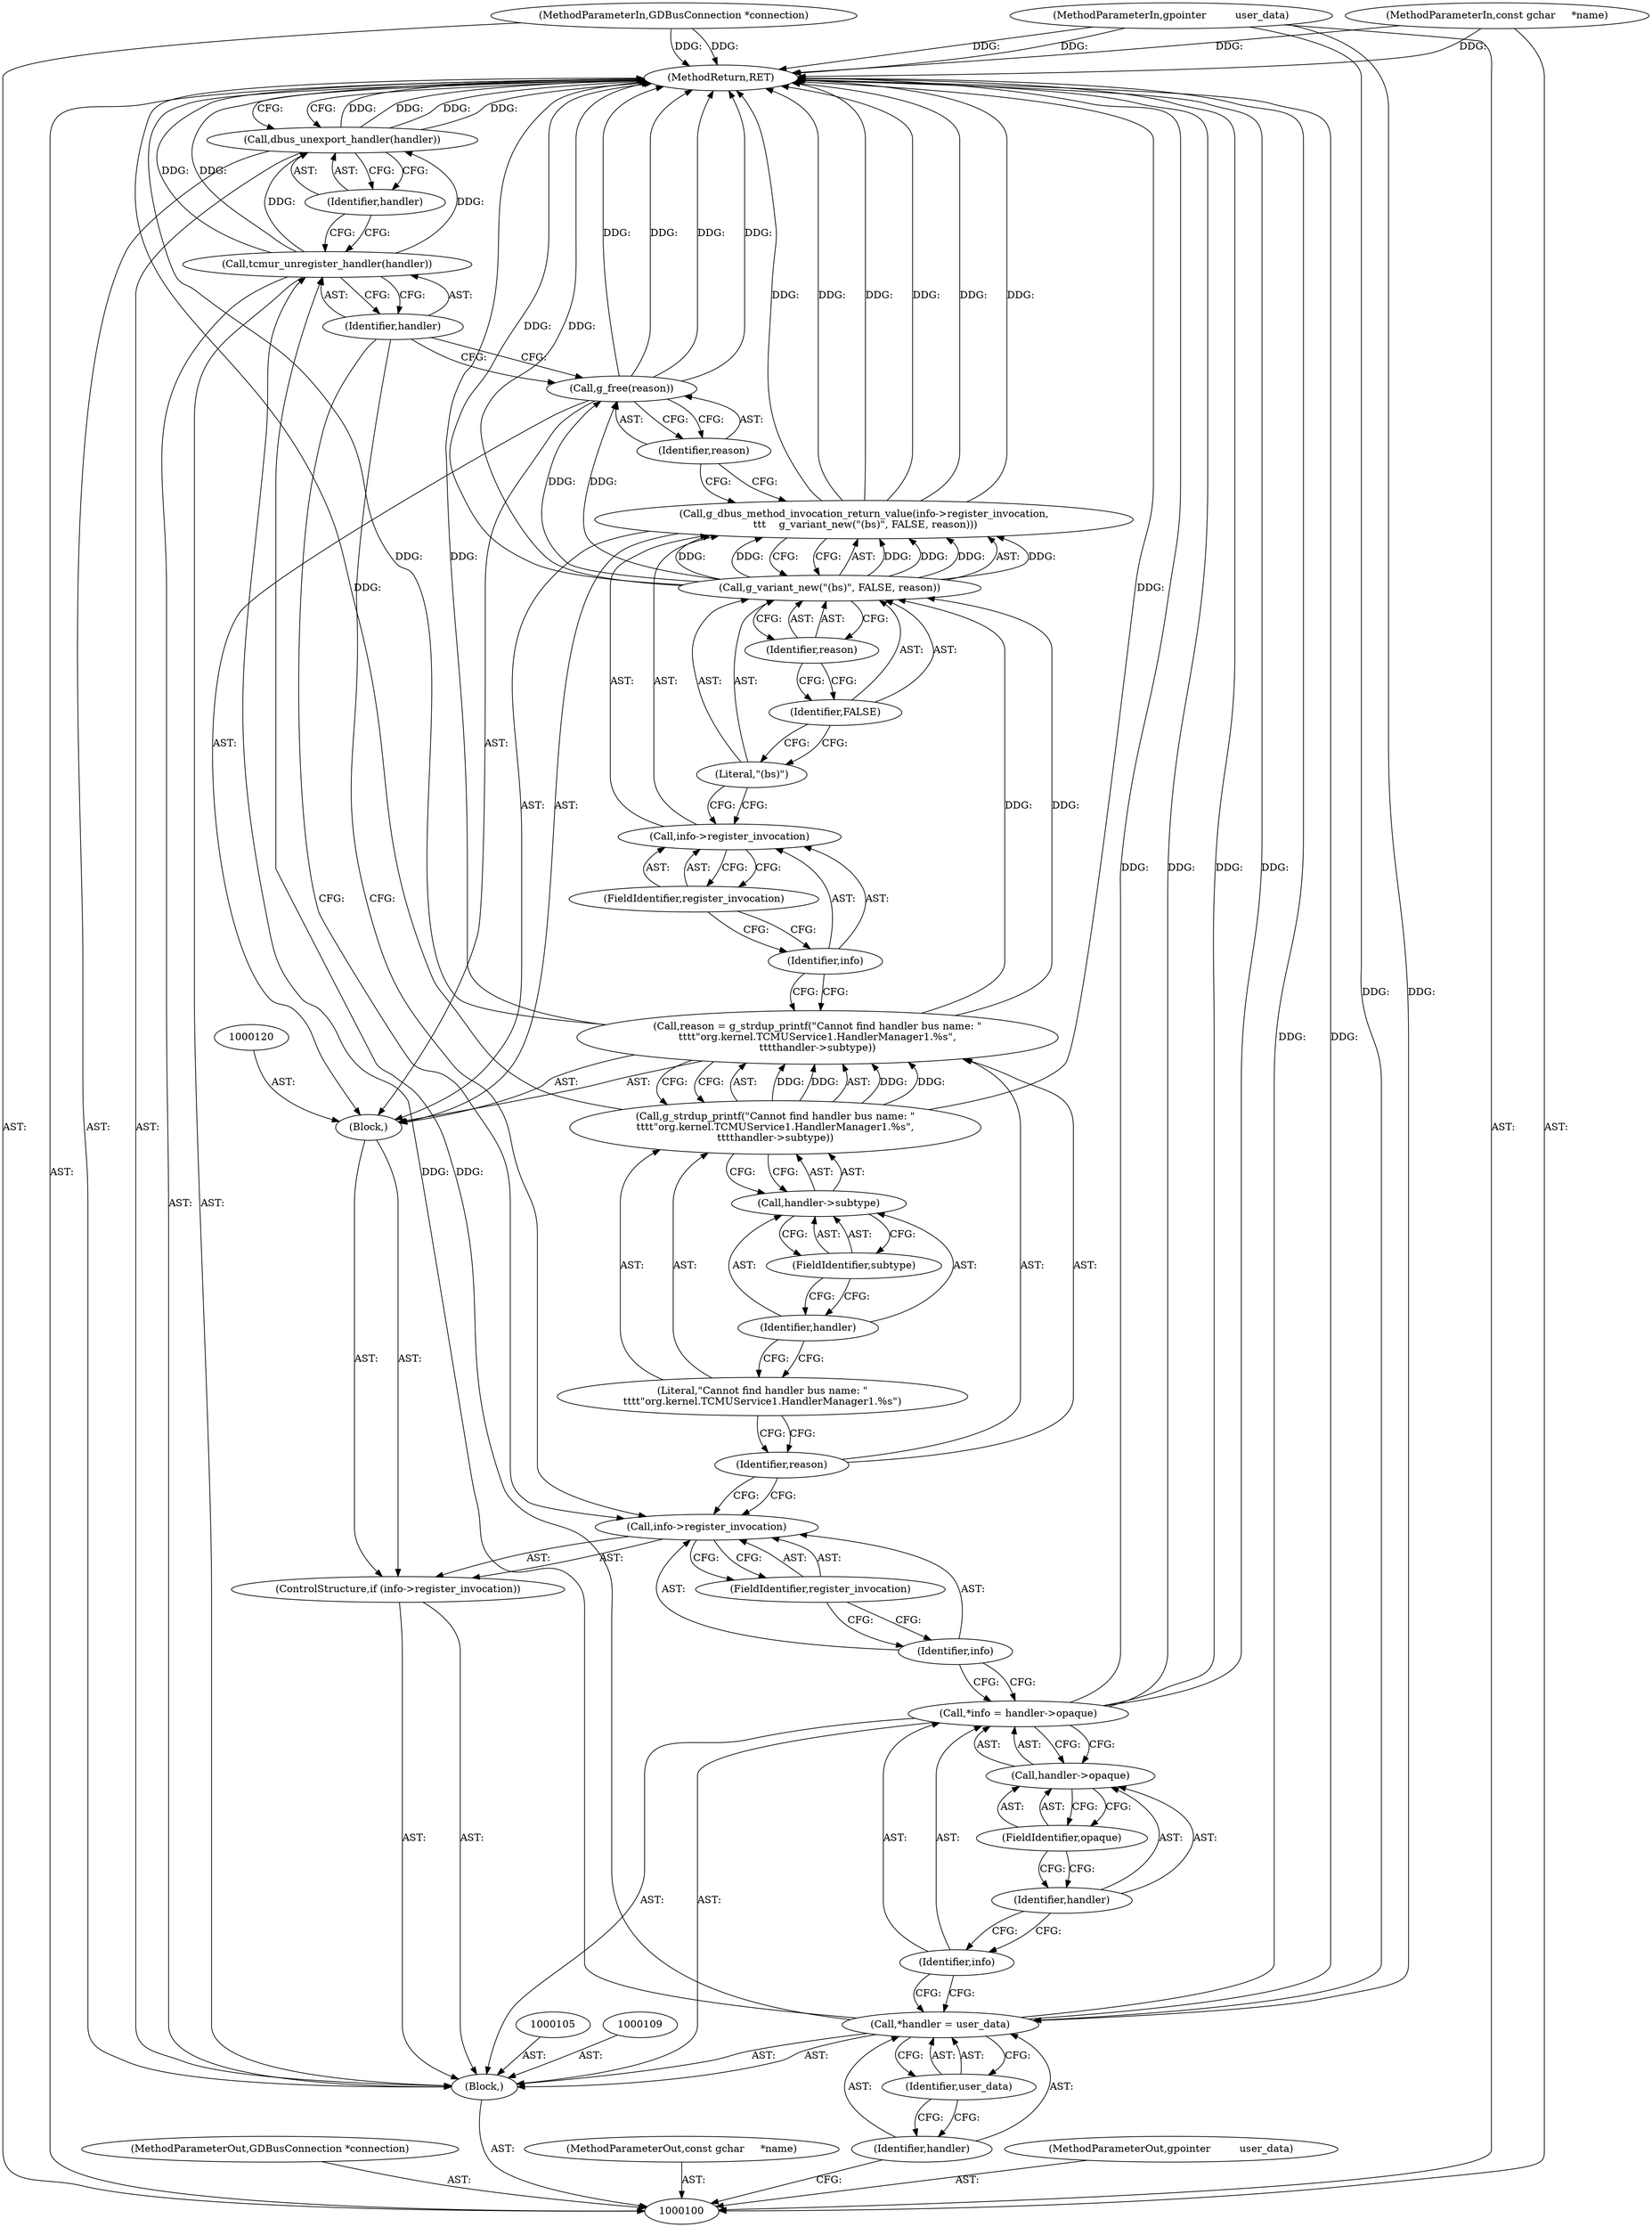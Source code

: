 digraph "1_tcmu-runner_bb80e9c7a798f035768260ebdadffb6eb0786178_0" {
"1000142" [label="(MethodReturn,RET)"];
"1000101" [label="(MethodParameterIn,GDBusConnection *connection)"];
"1000191" [label="(MethodParameterOut,GDBusConnection *connection)"];
"1000123" [label="(Call,g_strdup_printf(\"Cannot find handler bus name: \"\n\t\t\t\t\"org.kernel.TCMUService1.HandlerManager1.%s\",\n\t\t\t\thandler->subtype))"];
"1000121" [label="(Call,reason = g_strdup_printf(\"Cannot find handler bus name: \"\n\t\t\t\t\"org.kernel.TCMUService1.HandlerManager1.%s\",\n\t\t\t\thandler->subtype))"];
"1000122" [label="(Identifier,reason)"];
"1000124" [label="(Literal,\"Cannot find handler bus name: \"\n\t\t\t\t\"org.kernel.TCMUService1.HandlerManager1.%s\")"];
"1000127" [label="(FieldIdentifier,subtype)"];
"1000125" [label="(Call,handler->subtype)"];
"1000126" [label="(Identifier,handler)"];
"1000128" [label="(Call,g_dbus_method_invocation_return_value(info->register_invocation,\n \t\t\t    g_variant_new(\"(bs)\", FALSE, reason)))"];
"1000129" [label="(Call,info->register_invocation)"];
"1000130" [label="(Identifier,info)"];
"1000131" [label="(FieldIdentifier,register_invocation)"];
"1000133" [label="(Literal,\"(bs)\")"];
"1000134" [label="(Identifier,FALSE)"];
"1000135" [label="(Identifier,reason)"];
"1000132" [label="(Call,g_variant_new(\"(bs)\", FALSE, reason))"];
"1000137" [label="(Identifier,reason)"];
"1000136" [label="(Call,g_free(reason))"];
"1000138" [label="(Call,tcmur_unregister_handler(handler))"];
"1000139" [label="(Identifier,handler)"];
"1000140" [label="(Call,dbus_unexport_handler(handler))"];
"1000141" [label="(Identifier,handler)"];
"1000102" [label="(MethodParameterIn,const gchar     *name)"];
"1000192" [label="(MethodParameterOut,const gchar     *name)"];
"1000103" [label="(MethodParameterIn,gpointer         user_data)"];
"1000193" [label="(MethodParameterOut,gpointer         user_data)"];
"1000104" [label="(Block,)"];
"1000106" [label="(Call,*handler = user_data)"];
"1000107" [label="(Identifier,handler)"];
"1000108" [label="(Identifier,user_data)"];
"1000110" [label="(Call,*info = handler->opaque)"];
"1000111" [label="(Identifier,info)"];
"1000112" [label="(Call,handler->opaque)"];
"1000113" [label="(Identifier,handler)"];
"1000114" [label="(FieldIdentifier,opaque)"];
"1000115" [label="(ControlStructure,if (info->register_invocation))"];
"1000118" [label="(FieldIdentifier,register_invocation)"];
"1000116" [label="(Call,info->register_invocation)"];
"1000117" [label="(Identifier,info)"];
"1000119" [label="(Block,)"];
"1000142" -> "1000100"  [label="AST: "];
"1000142" -> "1000140"  [label="CFG: "];
"1000123" -> "1000142"  [label="DDG: "];
"1000106" -> "1000142"  [label="DDG: "];
"1000140" -> "1000142"  [label="DDG: "];
"1000140" -> "1000142"  [label="DDG: "];
"1000136" -> "1000142"  [label="DDG: "];
"1000136" -> "1000142"  [label="DDG: "];
"1000110" -> "1000142"  [label="DDG: "];
"1000110" -> "1000142"  [label="DDG: "];
"1000121" -> "1000142"  [label="DDG: "];
"1000128" -> "1000142"  [label="DDG: "];
"1000128" -> "1000142"  [label="DDG: "];
"1000128" -> "1000142"  [label="DDG: "];
"1000103" -> "1000142"  [label="DDG: "];
"1000132" -> "1000142"  [label="DDG: "];
"1000102" -> "1000142"  [label="DDG: "];
"1000101" -> "1000142"  [label="DDG: "];
"1000138" -> "1000142"  [label="DDG: "];
"1000101" -> "1000100"  [label="AST: "];
"1000101" -> "1000142"  [label="DDG: "];
"1000191" -> "1000100"  [label="AST: "];
"1000123" -> "1000121"  [label="AST: "];
"1000123" -> "1000125"  [label="CFG: "];
"1000124" -> "1000123"  [label="AST: "];
"1000125" -> "1000123"  [label="AST: "];
"1000121" -> "1000123"  [label="CFG: "];
"1000123" -> "1000142"  [label="DDG: "];
"1000123" -> "1000121"  [label="DDG: "];
"1000123" -> "1000121"  [label="DDG: "];
"1000121" -> "1000119"  [label="AST: "];
"1000121" -> "1000123"  [label="CFG: "];
"1000122" -> "1000121"  [label="AST: "];
"1000123" -> "1000121"  [label="AST: "];
"1000130" -> "1000121"  [label="CFG: "];
"1000121" -> "1000142"  [label="DDG: "];
"1000123" -> "1000121"  [label="DDG: "];
"1000123" -> "1000121"  [label="DDG: "];
"1000121" -> "1000132"  [label="DDG: "];
"1000122" -> "1000121"  [label="AST: "];
"1000122" -> "1000116"  [label="CFG: "];
"1000124" -> "1000122"  [label="CFG: "];
"1000124" -> "1000123"  [label="AST: "];
"1000124" -> "1000122"  [label="CFG: "];
"1000126" -> "1000124"  [label="CFG: "];
"1000127" -> "1000125"  [label="AST: "];
"1000127" -> "1000126"  [label="CFG: "];
"1000125" -> "1000127"  [label="CFG: "];
"1000125" -> "1000123"  [label="AST: "];
"1000125" -> "1000127"  [label="CFG: "];
"1000126" -> "1000125"  [label="AST: "];
"1000127" -> "1000125"  [label="AST: "];
"1000123" -> "1000125"  [label="CFG: "];
"1000126" -> "1000125"  [label="AST: "];
"1000126" -> "1000124"  [label="CFG: "];
"1000127" -> "1000126"  [label="CFG: "];
"1000128" -> "1000119"  [label="AST: "];
"1000128" -> "1000132"  [label="CFG: "];
"1000129" -> "1000128"  [label="AST: "];
"1000132" -> "1000128"  [label="AST: "];
"1000137" -> "1000128"  [label="CFG: "];
"1000128" -> "1000142"  [label="DDG: "];
"1000128" -> "1000142"  [label="DDG: "];
"1000128" -> "1000142"  [label="DDG: "];
"1000132" -> "1000128"  [label="DDG: "];
"1000132" -> "1000128"  [label="DDG: "];
"1000132" -> "1000128"  [label="DDG: "];
"1000129" -> "1000128"  [label="AST: "];
"1000129" -> "1000131"  [label="CFG: "];
"1000130" -> "1000129"  [label="AST: "];
"1000131" -> "1000129"  [label="AST: "];
"1000133" -> "1000129"  [label="CFG: "];
"1000130" -> "1000129"  [label="AST: "];
"1000130" -> "1000121"  [label="CFG: "];
"1000131" -> "1000130"  [label="CFG: "];
"1000131" -> "1000129"  [label="AST: "];
"1000131" -> "1000130"  [label="CFG: "];
"1000129" -> "1000131"  [label="CFG: "];
"1000133" -> "1000132"  [label="AST: "];
"1000133" -> "1000129"  [label="CFG: "];
"1000134" -> "1000133"  [label="CFG: "];
"1000134" -> "1000132"  [label="AST: "];
"1000134" -> "1000133"  [label="CFG: "];
"1000135" -> "1000134"  [label="CFG: "];
"1000135" -> "1000132"  [label="AST: "];
"1000135" -> "1000134"  [label="CFG: "];
"1000132" -> "1000135"  [label="CFG: "];
"1000132" -> "1000128"  [label="AST: "];
"1000132" -> "1000135"  [label="CFG: "];
"1000133" -> "1000132"  [label="AST: "];
"1000134" -> "1000132"  [label="AST: "];
"1000135" -> "1000132"  [label="AST: "];
"1000128" -> "1000132"  [label="CFG: "];
"1000132" -> "1000142"  [label="DDG: "];
"1000132" -> "1000128"  [label="DDG: "];
"1000132" -> "1000128"  [label="DDG: "];
"1000132" -> "1000128"  [label="DDG: "];
"1000121" -> "1000132"  [label="DDG: "];
"1000132" -> "1000136"  [label="DDG: "];
"1000137" -> "1000136"  [label="AST: "];
"1000137" -> "1000128"  [label="CFG: "];
"1000136" -> "1000137"  [label="CFG: "];
"1000136" -> "1000119"  [label="AST: "];
"1000136" -> "1000137"  [label="CFG: "];
"1000137" -> "1000136"  [label="AST: "];
"1000139" -> "1000136"  [label="CFG: "];
"1000136" -> "1000142"  [label="DDG: "];
"1000136" -> "1000142"  [label="DDG: "];
"1000132" -> "1000136"  [label="DDG: "];
"1000138" -> "1000104"  [label="AST: "];
"1000138" -> "1000139"  [label="CFG: "];
"1000139" -> "1000138"  [label="AST: "];
"1000141" -> "1000138"  [label="CFG: "];
"1000138" -> "1000142"  [label="DDG: "];
"1000106" -> "1000138"  [label="DDG: "];
"1000138" -> "1000140"  [label="DDG: "];
"1000139" -> "1000138"  [label="AST: "];
"1000139" -> "1000136"  [label="CFG: "];
"1000139" -> "1000116"  [label="CFG: "];
"1000138" -> "1000139"  [label="CFG: "];
"1000140" -> "1000104"  [label="AST: "];
"1000140" -> "1000141"  [label="CFG: "];
"1000141" -> "1000140"  [label="AST: "];
"1000142" -> "1000140"  [label="CFG: "];
"1000140" -> "1000142"  [label="DDG: "];
"1000140" -> "1000142"  [label="DDG: "];
"1000138" -> "1000140"  [label="DDG: "];
"1000141" -> "1000140"  [label="AST: "];
"1000141" -> "1000138"  [label="CFG: "];
"1000140" -> "1000141"  [label="CFG: "];
"1000102" -> "1000100"  [label="AST: "];
"1000102" -> "1000142"  [label="DDG: "];
"1000192" -> "1000100"  [label="AST: "];
"1000103" -> "1000100"  [label="AST: "];
"1000103" -> "1000142"  [label="DDG: "];
"1000103" -> "1000106"  [label="DDG: "];
"1000193" -> "1000100"  [label="AST: "];
"1000104" -> "1000100"  [label="AST: "];
"1000105" -> "1000104"  [label="AST: "];
"1000106" -> "1000104"  [label="AST: "];
"1000109" -> "1000104"  [label="AST: "];
"1000110" -> "1000104"  [label="AST: "];
"1000115" -> "1000104"  [label="AST: "];
"1000138" -> "1000104"  [label="AST: "];
"1000140" -> "1000104"  [label="AST: "];
"1000106" -> "1000104"  [label="AST: "];
"1000106" -> "1000108"  [label="CFG: "];
"1000107" -> "1000106"  [label="AST: "];
"1000108" -> "1000106"  [label="AST: "];
"1000111" -> "1000106"  [label="CFG: "];
"1000106" -> "1000142"  [label="DDG: "];
"1000103" -> "1000106"  [label="DDG: "];
"1000106" -> "1000138"  [label="DDG: "];
"1000107" -> "1000106"  [label="AST: "];
"1000107" -> "1000100"  [label="CFG: "];
"1000108" -> "1000107"  [label="CFG: "];
"1000108" -> "1000106"  [label="AST: "];
"1000108" -> "1000107"  [label="CFG: "];
"1000106" -> "1000108"  [label="CFG: "];
"1000110" -> "1000104"  [label="AST: "];
"1000110" -> "1000112"  [label="CFG: "];
"1000111" -> "1000110"  [label="AST: "];
"1000112" -> "1000110"  [label="AST: "];
"1000117" -> "1000110"  [label="CFG: "];
"1000110" -> "1000142"  [label="DDG: "];
"1000110" -> "1000142"  [label="DDG: "];
"1000111" -> "1000110"  [label="AST: "];
"1000111" -> "1000106"  [label="CFG: "];
"1000113" -> "1000111"  [label="CFG: "];
"1000112" -> "1000110"  [label="AST: "];
"1000112" -> "1000114"  [label="CFG: "];
"1000113" -> "1000112"  [label="AST: "];
"1000114" -> "1000112"  [label="AST: "];
"1000110" -> "1000112"  [label="CFG: "];
"1000113" -> "1000112"  [label="AST: "];
"1000113" -> "1000111"  [label="CFG: "];
"1000114" -> "1000113"  [label="CFG: "];
"1000114" -> "1000112"  [label="AST: "];
"1000114" -> "1000113"  [label="CFG: "];
"1000112" -> "1000114"  [label="CFG: "];
"1000115" -> "1000104"  [label="AST: "];
"1000116" -> "1000115"  [label="AST: "];
"1000119" -> "1000115"  [label="AST: "];
"1000118" -> "1000116"  [label="AST: "];
"1000118" -> "1000117"  [label="CFG: "];
"1000116" -> "1000118"  [label="CFG: "];
"1000116" -> "1000115"  [label="AST: "];
"1000116" -> "1000118"  [label="CFG: "];
"1000117" -> "1000116"  [label="AST: "];
"1000118" -> "1000116"  [label="AST: "];
"1000122" -> "1000116"  [label="CFG: "];
"1000139" -> "1000116"  [label="CFG: "];
"1000117" -> "1000116"  [label="AST: "];
"1000117" -> "1000110"  [label="CFG: "];
"1000118" -> "1000117"  [label="CFG: "];
"1000119" -> "1000115"  [label="AST: "];
"1000120" -> "1000119"  [label="AST: "];
"1000121" -> "1000119"  [label="AST: "];
"1000128" -> "1000119"  [label="AST: "];
"1000136" -> "1000119"  [label="AST: "];
}
